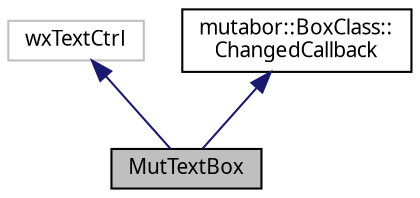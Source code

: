 digraph "MutTextBox"
{
  edge [fontname="Sans",fontsize="10",labelfontname="Sans",labelfontsize="10"];
  node [fontname="Sans",fontsize="10",shape=record];
  Node4 [label="MutTextBox",height=0.2,width=0.4,color="black", fillcolor="grey75", style="filled", fontcolor="black"];
  Node5 -> Node4 [dir="back",color="midnightblue",fontsize="10",style="solid",fontname="Sans"];
  Node5 [label="wxTextCtrl",height=0.2,width=0.4,color="grey75", fillcolor="white", style="filled"];
  Node6 -> Node4 [dir="back",color="midnightblue",fontsize="10",style="solid",fontname="Sans"];
  Node6 [label="mutabor::BoxClass::\lChangedCallback",height=0.2,width=0.4,color="black", fillcolor="white", style="filled",URL="$da/dd8/structmutabor_1_1BoxClass_1_1ChangedCallback.html"];
}
